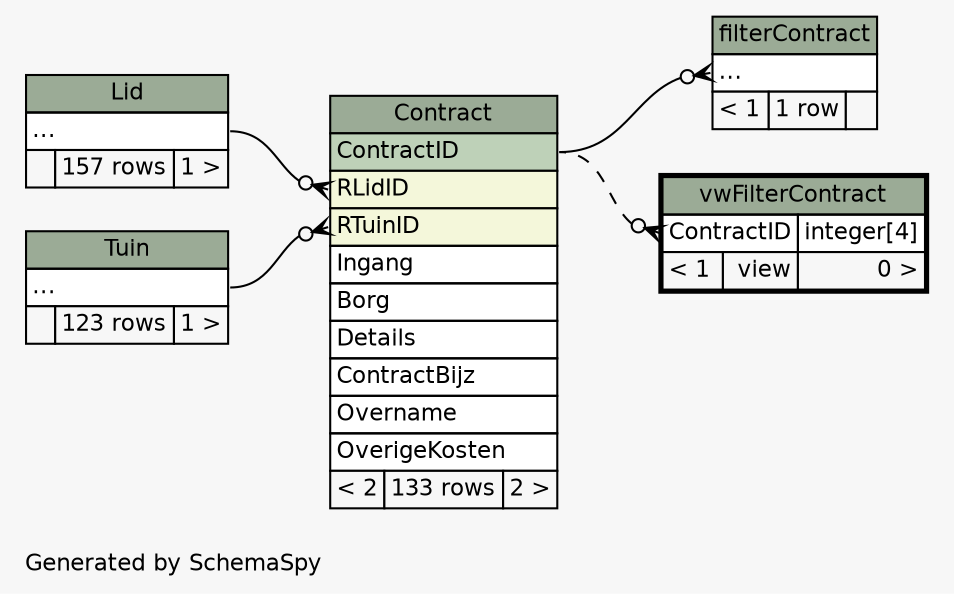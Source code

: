 // dot 2.40.1 on Linux 4.19.0-6-amd64
// SchemaSpy rev 590
digraph "impliedTwoDegreesRelationshipsDiagram" {
  graph [
    rankdir="RL"
    bgcolor="#f7f7f7"
    label="\nGenerated by SchemaSpy"
    labeljust="l"
    nodesep="0.18"
    ranksep="0.46"
    fontname="Helvetica"
    fontsize="11"
  ];
  node [
    fontname="Helvetica"
    fontsize="11"
    shape="plaintext"
  ];
  edge [
    arrowsize="0.8"
  ];
  "Contract":"RLidID":w -> "Lid":"elipses":e [arrowhead=none dir=back arrowtail=crowodot];
  "Contract":"RTuinID":w -> "Tuin":"elipses":e [arrowhead=none dir=back arrowtail=crowodot];
  "filterContract":"elipses":w -> "Contract":"ContractID":e [arrowhead=none dir=back arrowtail=crowodot];
  "vwFilterContract":"ContractID":w -> "Contract":"ContractID":e [arrowhead=none dir=back arrowtail=crowodot style=dashed];
  "Contract" [
    label=<
    <TABLE BORDER="0" CELLBORDER="1" CELLSPACING="0" BGCOLOR="#ffffff">
      <TR><TD COLSPAN="3" BGCOLOR="#9bab96" ALIGN="CENTER">Contract</TD></TR>
      <TR><TD PORT="ContractID" COLSPAN="3" BGCOLOR="#bed1b8" ALIGN="LEFT">ContractID</TD></TR>
      <TR><TD PORT="RLidID" COLSPAN="3" BGCOLOR="#f4f7da" ALIGN="LEFT">RLidID</TD></TR>
      <TR><TD PORT="RTuinID" COLSPAN="3" BGCOLOR="#f4f7da" ALIGN="LEFT">RTuinID</TD></TR>
      <TR><TD PORT="Ingang" COLSPAN="3" ALIGN="LEFT">Ingang</TD></TR>
      <TR><TD PORT="Borg" COLSPAN="3" ALIGN="LEFT">Borg</TD></TR>
      <TR><TD PORT="Details" COLSPAN="3" ALIGN="LEFT">Details</TD></TR>
      <TR><TD PORT="ContractBijz" COLSPAN="3" ALIGN="LEFT">ContractBijz</TD></TR>
      <TR><TD PORT="Overname" COLSPAN="3" ALIGN="LEFT">Overname</TD></TR>
      <TR><TD PORT="OverigeKosten" COLSPAN="3" ALIGN="LEFT">OverigeKosten</TD></TR>
      <TR><TD ALIGN="LEFT" BGCOLOR="#f7f7f7">&lt; 2</TD><TD ALIGN="RIGHT" BGCOLOR="#f7f7f7">133 rows</TD><TD ALIGN="RIGHT" BGCOLOR="#f7f7f7">2 &gt;</TD></TR>
    </TABLE>>
    URL="Contract.html"
    tooltip="Contract"
  ];
  "filterContract" [
    label=<
    <TABLE BORDER="0" CELLBORDER="1" CELLSPACING="0" BGCOLOR="#ffffff">
      <TR><TD COLSPAN="3" BGCOLOR="#9bab96" ALIGN="CENTER">filterContract</TD></TR>
      <TR><TD PORT="elipses" COLSPAN="3" ALIGN="LEFT">...</TD></TR>
      <TR><TD ALIGN="LEFT" BGCOLOR="#f7f7f7">&lt; 1</TD><TD ALIGN="RIGHT" BGCOLOR="#f7f7f7">1 row</TD><TD ALIGN="RIGHT" BGCOLOR="#f7f7f7">  </TD></TR>
    </TABLE>>
    URL="filterContract.html"
    tooltip="filterContract"
  ];
  "Lid" [
    label=<
    <TABLE BORDER="0" CELLBORDER="1" CELLSPACING="0" BGCOLOR="#ffffff">
      <TR><TD COLSPAN="3" BGCOLOR="#9bab96" ALIGN="CENTER">Lid</TD></TR>
      <TR><TD PORT="elipses" COLSPAN="3" ALIGN="LEFT">...</TD></TR>
      <TR><TD ALIGN="LEFT" BGCOLOR="#f7f7f7">  </TD><TD ALIGN="RIGHT" BGCOLOR="#f7f7f7">157 rows</TD><TD ALIGN="RIGHT" BGCOLOR="#f7f7f7">1 &gt;</TD></TR>
    </TABLE>>
    URL="Lid.html"
    tooltip="Lid"
  ];
  "Tuin" [
    label=<
    <TABLE BORDER="0" CELLBORDER="1" CELLSPACING="0" BGCOLOR="#ffffff">
      <TR><TD COLSPAN="3" BGCOLOR="#9bab96" ALIGN="CENTER">Tuin</TD></TR>
      <TR><TD PORT="elipses" COLSPAN="3" ALIGN="LEFT">...</TD></TR>
      <TR><TD ALIGN="LEFT" BGCOLOR="#f7f7f7">  </TD><TD ALIGN="RIGHT" BGCOLOR="#f7f7f7">123 rows</TD><TD ALIGN="RIGHT" BGCOLOR="#f7f7f7">1 &gt;</TD></TR>
    </TABLE>>
    URL="Tuin.html"
    tooltip="Tuin"
  ];
  "vwFilterContract" [
    label=<
    <TABLE BORDER="2" CELLBORDER="1" CELLSPACING="0" BGCOLOR="#ffffff">
      <TR><TD COLSPAN="3" BGCOLOR="#9bab96" ALIGN="CENTER">vwFilterContract</TD></TR>
      <TR><TD PORT="ContractID" COLSPAN="2" ALIGN="LEFT">ContractID</TD><TD PORT="ContractID.type" ALIGN="LEFT">integer[4]</TD></TR>
      <TR><TD ALIGN="LEFT" BGCOLOR="#f7f7f7">&lt; 1</TD><TD ALIGN="RIGHT" BGCOLOR="#f7f7f7">view</TD><TD ALIGN="RIGHT" BGCOLOR="#f7f7f7">0 &gt;</TD></TR>
    </TABLE>>
    URL="vwFilterContract.html"
    tooltip="vwFilterContract"
  ];
}
